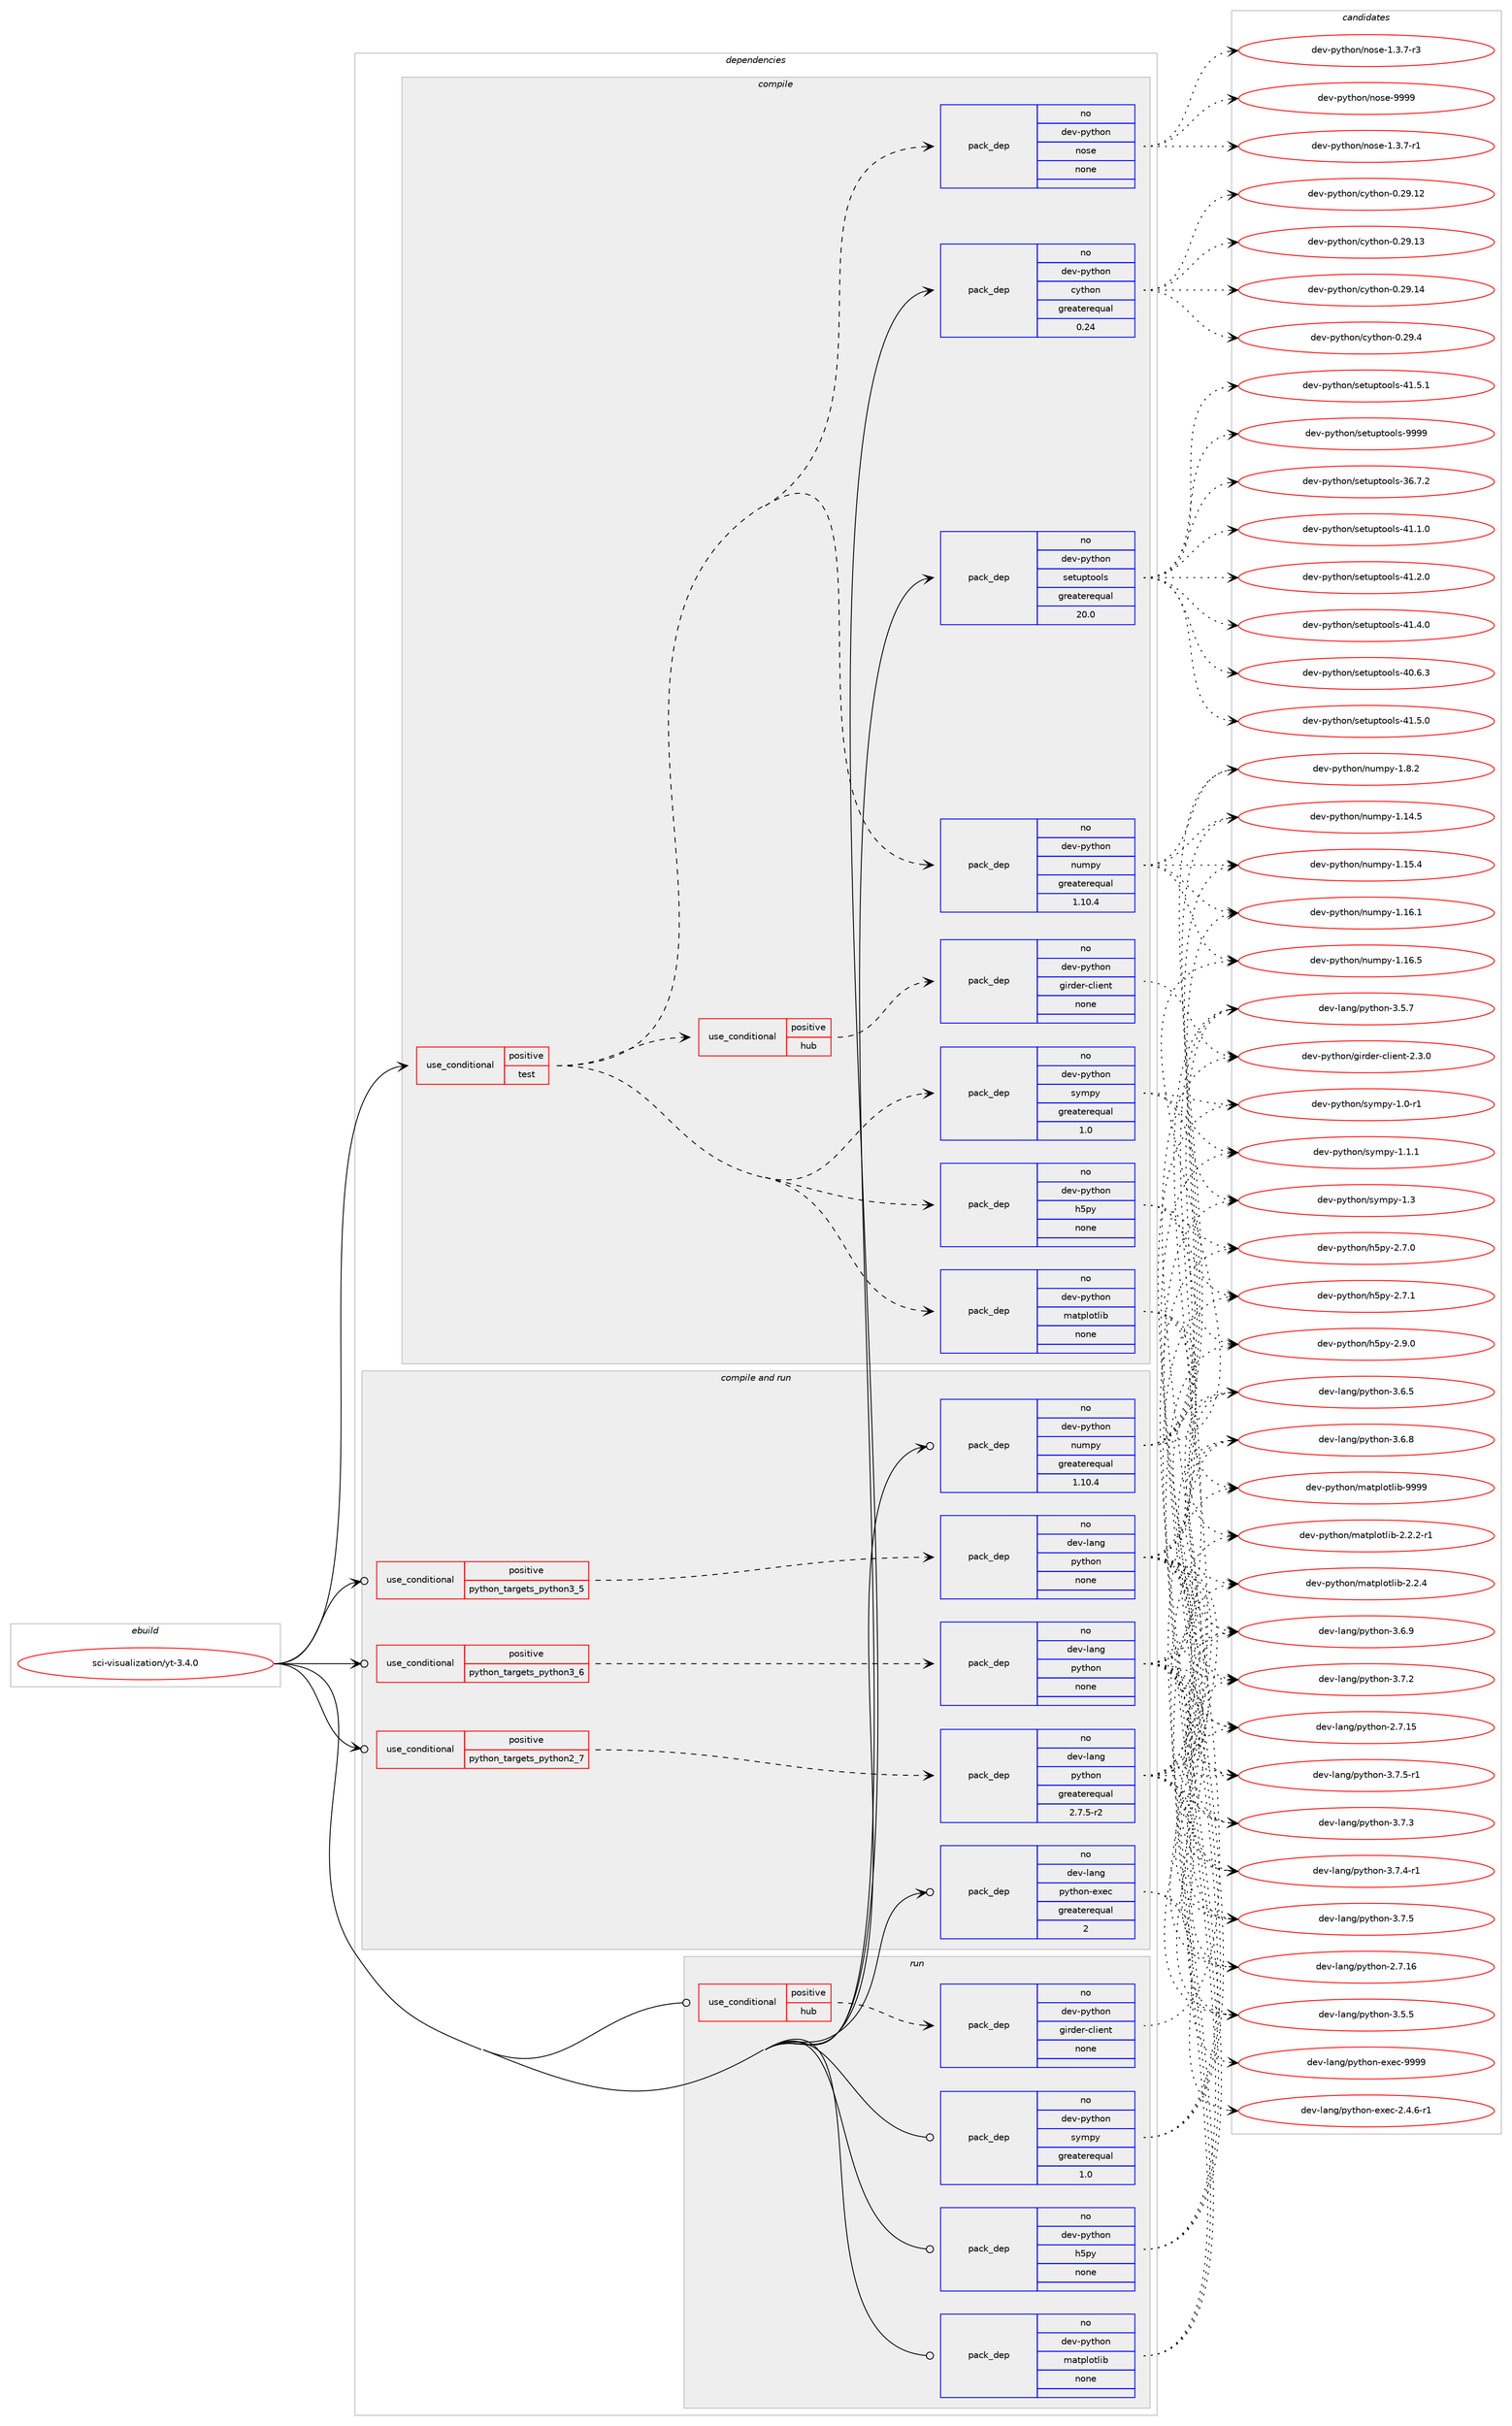 digraph prolog {

# *************
# Graph options
# *************

newrank=true;
concentrate=true;
compound=true;
graph [rankdir=LR,fontname=Helvetica,fontsize=10,ranksep=1.5];#, ranksep=2.5, nodesep=0.2];
edge  [arrowhead=vee];
node  [fontname=Helvetica,fontsize=10];

# **********
# The ebuild
# **********

subgraph cluster_leftcol {
color=gray;
rank=same;
label=<<i>ebuild</i>>;
id [label="sci-visualization/yt-3.4.0", color=red, width=4, href="../sci-visualization/yt-3.4.0.svg"];
}

# ****************
# The dependencies
# ****************

subgraph cluster_midcol {
color=gray;
label=<<i>dependencies</i>>;
subgraph cluster_compile {
fillcolor="#eeeeee";
style=filled;
label=<<i>compile</i>>;
subgraph cond210244 {
dependency865747 [label=<<TABLE BORDER="0" CELLBORDER="1" CELLSPACING="0" CELLPADDING="4"><TR><TD ROWSPAN="3" CELLPADDING="10">use_conditional</TD></TR><TR><TD>positive</TD></TR><TR><TD>test</TD></TR></TABLE>>, shape=none, color=red];
subgraph pack640201 {
dependency865748 [label=<<TABLE BORDER="0" CELLBORDER="1" CELLSPACING="0" CELLPADDING="4" WIDTH="220"><TR><TD ROWSPAN="6" CELLPADDING="30">pack_dep</TD></TR><TR><TD WIDTH="110">no</TD></TR><TR><TD>dev-python</TD></TR><TR><TD>numpy</TD></TR><TR><TD>greaterequal</TD></TR><TR><TD>1.10.4</TD></TR></TABLE>>, shape=none, color=blue];
}
dependency865747:e -> dependency865748:w [weight=20,style="dashed",arrowhead="vee"];
subgraph pack640202 {
dependency865749 [label=<<TABLE BORDER="0" CELLBORDER="1" CELLSPACING="0" CELLPADDING="4" WIDTH="220"><TR><TD ROWSPAN="6" CELLPADDING="30">pack_dep</TD></TR><TR><TD WIDTH="110">no</TD></TR><TR><TD>dev-python</TD></TR><TR><TD>h5py</TD></TR><TR><TD>none</TD></TR><TR><TD></TD></TR></TABLE>>, shape=none, color=blue];
}
dependency865747:e -> dependency865749:w [weight=20,style="dashed",arrowhead="vee"];
subgraph pack640203 {
dependency865750 [label=<<TABLE BORDER="0" CELLBORDER="1" CELLSPACING="0" CELLPADDING="4" WIDTH="220"><TR><TD ROWSPAN="6" CELLPADDING="30">pack_dep</TD></TR><TR><TD WIDTH="110">no</TD></TR><TR><TD>dev-python</TD></TR><TR><TD>matplotlib</TD></TR><TR><TD>none</TD></TR><TR><TD></TD></TR></TABLE>>, shape=none, color=blue];
}
dependency865747:e -> dependency865750:w [weight=20,style="dashed",arrowhead="vee"];
subgraph pack640204 {
dependency865751 [label=<<TABLE BORDER="0" CELLBORDER="1" CELLSPACING="0" CELLPADDING="4" WIDTH="220"><TR><TD ROWSPAN="6" CELLPADDING="30">pack_dep</TD></TR><TR><TD WIDTH="110">no</TD></TR><TR><TD>dev-python</TD></TR><TR><TD>sympy</TD></TR><TR><TD>greaterequal</TD></TR><TR><TD>1.0</TD></TR></TABLE>>, shape=none, color=blue];
}
dependency865747:e -> dependency865751:w [weight=20,style="dashed",arrowhead="vee"];
subgraph cond210245 {
dependency865752 [label=<<TABLE BORDER="0" CELLBORDER="1" CELLSPACING="0" CELLPADDING="4"><TR><TD ROWSPAN="3" CELLPADDING="10">use_conditional</TD></TR><TR><TD>positive</TD></TR><TR><TD>hub</TD></TR></TABLE>>, shape=none, color=red];
subgraph pack640205 {
dependency865753 [label=<<TABLE BORDER="0" CELLBORDER="1" CELLSPACING="0" CELLPADDING="4" WIDTH="220"><TR><TD ROWSPAN="6" CELLPADDING="30">pack_dep</TD></TR><TR><TD WIDTH="110">no</TD></TR><TR><TD>dev-python</TD></TR><TR><TD>girder-client</TD></TR><TR><TD>none</TD></TR><TR><TD></TD></TR></TABLE>>, shape=none, color=blue];
}
dependency865752:e -> dependency865753:w [weight=20,style="dashed",arrowhead="vee"];
}
dependency865747:e -> dependency865752:w [weight=20,style="dashed",arrowhead="vee"];
subgraph pack640206 {
dependency865754 [label=<<TABLE BORDER="0" CELLBORDER="1" CELLSPACING="0" CELLPADDING="4" WIDTH="220"><TR><TD ROWSPAN="6" CELLPADDING="30">pack_dep</TD></TR><TR><TD WIDTH="110">no</TD></TR><TR><TD>dev-python</TD></TR><TR><TD>nose</TD></TR><TR><TD>none</TD></TR><TR><TD></TD></TR></TABLE>>, shape=none, color=blue];
}
dependency865747:e -> dependency865754:w [weight=20,style="dashed",arrowhead="vee"];
}
id:e -> dependency865747:w [weight=20,style="solid",arrowhead="vee"];
subgraph pack640207 {
dependency865755 [label=<<TABLE BORDER="0" CELLBORDER="1" CELLSPACING="0" CELLPADDING="4" WIDTH="220"><TR><TD ROWSPAN="6" CELLPADDING="30">pack_dep</TD></TR><TR><TD WIDTH="110">no</TD></TR><TR><TD>dev-python</TD></TR><TR><TD>cython</TD></TR><TR><TD>greaterequal</TD></TR><TR><TD>0.24</TD></TR></TABLE>>, shape=none, color=blue];
}
id:e -> dependency865755:w [weight=20,style="solid",arrowhead="vee"];
subgraph pack640208 {
dependency865756 [label=<<TABLE BORDER="0" CELLBORDER="1" CELLSPACING="0" CELLPADDING="4" WIDTH="220"><TR><TD ROWSPAN="6" CELLPADDING="30">pack_dep</TD></TR><TR><TD WIDTH="110">no</TD></TR><TR><TD>dev-python</TD></TR><TR><TD>setuptools</TD></TR><TR><TD>greaterequal</TD></TR><TR><TD>20.0</TD></TR></TABLE>>, shape=none, color=blue];
}
id:e -> dependency865756:w [weight=20,style="solid",arrowhead="vee"];
}
subgraph cluster_compileandrun {
fillcolor="#eeeeee";
style=filled;
label=<<i>compile and run</i>>;
subgraph cond210246 {
dependency865757 [label=<<TABLE BORDER="0" CELLBORDER="1" CELLSPACING="0" CELLPADDING="4"><TR><TD ROWSPAN="3" CELLPADDING="10">use_conditional</TD></TR><TR><TD>positive</TD></TR><TR><TD>python_targets_python2_7</TD></TR></TABLE>>, shape=none, color=red];
subgraph pack640209 {
dependency865758 [label=<<TABLE BORDER="0" CELLBORDER="1" CELLSPACING="0" CELLPADDING="4" WIDTH="220"><TR><TD ROWSPAN="6" CELLPADDING="30">pack_dep</TD></TR><TR><TD WIDTH="110">no</TD></TR><TR><TD>dev-lang</TD></TR><TR><TD>python</TD></TR><TR><TD>greaterequal</TD></TR><TR><TD>2.7.5-r2</TD></TR></TABLE>>, shape=none, color=blue];
}
dependency865757:e -> dependency865758:w [weight=20,style="dashed",arrowhead="vee"];
}
id:e -> dependency865757:w [weight=20,style="solid",arrowhead="odotvee"];
subgraph cond210247 {
dependency865759 [label=<<TABLE BORDER="0" CELLBORDER="1" CELLSPACING="0" CELLPADDING="4"><TR><TD ROWSPAN="3" CELLPADDING="10">use_conditional</TD></TR><TR><TD>positive</TD></TR><TR><TD>python_targets_python3_5</TD></TR></TABLE>>, shape=none, color=red];
subgraph pack640210 {
dependency865760 [label=<<TABLE BORDER="0" CELLBORDER="1" CELLSPACING="0" CELLPADDING="4" WIDTH="220"><TR><TD ROWSPAN="6" CELLPADDING="30">pack_dep</TD></TR><TR><TD WIDTH="110">no</TD></TR><TR><TD>dev-lang</TD></TR><TR><TD>python</TD></TR><TR><TD>none</TD></TR><TR><TD></TD></TR></TABLE>>, shape=none, color=blue];
}
dependency865759:e -> dependency865760:w [weight=20,style="dashed",arrowhead="vee"];
}
id:e -> dependency865759:w [weight=20,style="solid",arrowhead="odotvee"];
subgraph cond210248 {
dependency865761 [label=<<TABLE BORDER="0" CELLBORDER="1" CELLSPACING="0" CELLPADDING="4"><TR><TD ROWSPAN="3" CELLPADDING="10">use_conditional</TD></TR><TR><TD>positive</TD></TR><TR><TD>python_targets_python3_6</TD></TR></TABLE>>, shape=none, color=red];
subgraph pack640211 {
dependency865762 [label=<<TABLE BORDER="0" CELLBORDER="1" CELLSPACING="0" CELLPADDING="4" WIDTH="220"><TR><TD ROWSPAN="6" CELLPADDING="30">pack_dep</TD></TR><TR><TD WIDTH="110">no</TD></TR><TR><TD>dev-lang</TD></TR><TR><TD>python</TD></TR><TR><TD>none</TD></TR><TR><TD></TD></TR></TABLE>>, shape=none, color=blue];
}
dependency865761:e -> dependency865762:w [weight=20,style="dashed",arrowhead="vee"];
}
id:e -> dependency865761:w [weight=20,style="solid",arrowhead="odotvee"];
subgraph pack640212 {
dependency865763 [label=<<TABLE BORDER="0" CELLBORDER="1" CELLSPACING="0" CELLPADDING="4" WIDTH="220"><TR><TD ROWSPAN="6" CELLPADDING="30">pack_dep</TD></TR><TR><TD WIDTH="110">no</TD></TR><TR><TD>dev-lang</TD></TR><TR><TD>python-exec</TD></TR><TR><TD>greaterequal</TD></TR><TR><TD>2</TD></TR></TABLE>>, shape=none, color=blue];
}
id:e -> dependency865763:w [weight=20,style="solid",arrowhead="odotvee"];
subgraph pack640213 {
dependency865764 [label=<<TABLE BORDER="0" CELLBORDER="1" CELLSPACING="0" CELLPADDING="4" WIDTH="220"><TR><TD ROWSPAN="6" CELLPADDING="30">pack_dep</TD></TR><TR><TD WIDTH="110">no</TD></TR><TR><TD>dev-python</TD></TR><TR><TD>numpy</TD></TR><TR><TD>greaterequal</TD></TR><TR><TD>1.10.4</TD></TR></TABLE>>, shape=none, color=blue];
}
id:e -> dependency865764:w [weight=20,style="solid",arrowhead="odotvee"];
}
subgraph cluster_run {
fillcolor="#eeeeee";
style=filled;
label=<<i>run</i>>;
subgraph cond210249 {
dependency865765 [label=<<TABLE BORDER="0" CELLBORDER="1" CELLSPACING="0" CELLPADDING="4"><TR><TD ROWSPAN="3" CELLPADDING="10">use_conditional</TD></TR><TR><TD>positive</TD></TR><TR><TD>hub</TD></TR></TABLE>>, shape=none, color=red];
subgraph pack640214 {
dependency865766 [label=<<TABLE BORDER="0" CELLBORDER="1" CELLSPACING="0" CELLPADDING="4" WIDTH="220"><TR><TD ROWSPAN="6" CELLPADDING="30">pack_dep</TD></TR><TR><TD WIDTH="110">no</TD></TR><TR><TD>dev-python</TD></TR><TR><TD>girder-client</TD></TR><TR><TD>none</TD></TR><TR><TD></TD></TR></TABLE>>, shape=none, color=blue];
}
dependency865765:e -> dependency865766:w [weight=20,style="dashed",arrowhead="vee"];
}
id:e -> dependency865765:w [weight=20,style="solid",arrowhead="odot"];
subgraph pack640215 {
dependency865767 [label=<<TABLE BORDER="0" CELLBORDER="1" CELLSPACING="0" CELLPADDING="4" WIDTH="220"><TR><TD ROWSPAN="6" CELLPADDING="30">pack_dep</TD></TR><TR><TD WIDTH="110">no</TD></TR><TR><TD>dev-python</TD></TR><TR><TD>h5py</TD></TR><TR><TD>none</TD></TR><TR><TD></TD></TR></TABLE>>, shape=none, color=blue];
}
id:e -> dependency865767:w [weight=20,style="solid",arrowhead="odot"];
subgraph pack640216 {
dependency865768 [label=<<TABLE BORDER="0" CELLBORDER="1" CELLSPACING="0" CELLPADDING="4" WIDTH="220"><TR><TD ROWSPAN="6" CELLPADDING="30">pack_dep</TD></TR><TR><TD WIDTH="110">no</TD></TR><TR><TD>dev-python</TD></TR><TR><TD>matplotlib</TD></TR><TR><TD>none</TD></TR><TR><TD></TD></TR></TABLE>>, shape=none, color=blue];
}
id:e -> dependency865768:w [weight=20,style="solid",arrowhead="odot"];
subgraph pack640217 {
dependency865769 [label=<<TABLE BORDER="0" CELLBORDER="1" CELLSPACING="0" CELLPADDING="4" WIDTH="220"><TR><TD ROWSPAN="6" CELLPADDING="30">pack_dep</TD></TR><TR><TD WIDTH="110">no</TD></TR><TR><TD>dev-python</TD></TR><TR><TD>sympy</TD></TR><TR><TD>greaterequal</TD></TR><TR><TD>1.0</TD></TR></TABLE>>, shape=none, color=blue];
}
id:e -> dependency865769:w [weight=20,style="solid",arrowhead="odot"];
}
}

# **************
# The candidates
# **************

subgraph cluster_choices {
rank=same;
color=gray;
label=<<i>candidates</i>>;

subgraph choice640201 {
color=black;
nodesep=1;
choice100101118451121211161041111104711011710911212145494649524653 [label="dev-python/numpy-1.14.5", color=red, width=4,href="../dev-python/numpy-1.14.5.svg"];
choice100101118451121211161041111104711011710911212145494649534652 [label="dev-python/numpy-1.15.4", color=red, width=4,href="../dev-python/numpy-1.15.4.svg"];
choice100101118451121211161041111104711011710911212145494649544649 [label="dev-python/numpy-1.16.1", color=red, width=4,href="../dev-python/numpy-1.16.1.svg"];
choice100101118451121211161041111104711011710911212145494649544653 [label="dev-python/numpy-1.16.5", color=red, width=4,href="../dev-python/numpy-1.16.5.svg"];
choice1001011184511212111610411111047110117109112121454946564650 [label="dev-python/numpy-1.8.2", color=red, width=4,href="../dev-python/numpy-1.8.2.svg"];
dependency865748:e -> choice100101118451121211161041111104711011710911212145494649524653:w [style=dotted,weight="100"];
dependency865748:e -> choice100101118451121211161041111104711011710911212145494649534652:w [style=dotted,weight="100"];
dependency865748:e -> choice100101118451121211161041111104711011710911212145494649544649:w [style=dotted,weight="100"];
dependency865748:e -> choice100101118451121211161041111104711011710911212145494649544653:w [style=dotted,weight="100"];
dependency865748:e -> choice1001011184511212111610411111047110117109112121454946564650:w [style=dotted,weight="100"];
}
subgraph choice640202 {
color=black;
nodesep=1;
choice100101118451121211161041111104710453112121455046554648 [label="dev-python/h5py-2.7.0", color=red, width=4,href="../dev-python/h5py-2.7.0.svg"];
choice100101118451121211161041111104710453112121455046554649 [label="dev-python/h5py-2.7.1", color=red, width=4,href="../dev-python/h5py-2.7.1.svg"];
choice100101118451121211161041111104710453112121455046574648 [label="dev-python/h5py-2.9.0", color=red, width=4,href="../dev-python/h5py-2.9.0.svg"];
dependency865749:e -> choice100101118451121211161041111104710453112121455046554648:w [style=dotted,weight="100"];
dependency865749:e -> choice100101118451121211161041111104710453112121455046554649:w [style=dotted,weight="100"];
dependency865749:e -> choice100101118451121211161041111104710453112121455046574648:w [style=dotted,weight="100"];
}
subgraph choice640203 {
color=black;
nodesep=1;
choice100101118451121211161041111104710997116112108111116108105984550465046504511449 [label="dev-python/matplotlib-2.2.2-r1", color=red, width=4,href="../dev-python/matplotlib-2.2.2-r1.svg"];
choice10010111845112121116104111110471099711611210811111610810598455046504652 [label="dev-python/matplotlib-2.2.4", color=red, width=4,href="../dev-python/matplotlib-2.2.4.svg"];
choice100101118451121211161041111104710997116112108111116108105984557575757 [label="dev-python/matplotlib-9999", color=red, width=4,href="../dev-python/matplotlib-9999.svg"];
dependency865750:e -> choice100101118451121211161041111104710997116112108111116108105984550465046504511449:w [style=dotted,weight="100"];
dependency865750:e -> choice10010111845112121116104111110471099711611210811111610810598455046504652:w [style=dotted,weight="100"];
dependency865750:e -> choice100101118451121211161041111104710997116112108111116108105984557575757:w [style=dotted,weight="100"];
}
subgraph choice640204 {
color=black;
nodesep=1;
choice1001011184511212111610411111047115121109112121454946484511449 [label="dev-python/sympy-1.0-r1", color=red, width=4,href="../dev-python/sympy-1.0-r1.svg"];
choice1001011184511212111610411111047115121109112121454946494649 [label="dev-python/sympy-1.1.1", color=red, width=4,href="../dev-python/sympy-1.1.1.svg"];
choice100101118451121211161041111104711512110911212145494651 [label="dev-python/sympy-1.3", color=red, width=4,href="../dev-python/sympy-1.3.svg"];
dependency865751:e -> choice1001011184511212111610411111047115121109112121454946484511449:w [style=dotted,weight="100"];
dependency865751:e -> choice1001011184511212111610411111047115121109112121454946494649:w [style=dotted,weight="100"];
dependency865751:e -> choice100101118451121211161041111104711512110911212145494651:w [style=dotted,weight="100"];
}
subgraph choice640205 {
color=black;
nodesep=1;
choice10010111845112121116104111110471031051141001011144599108105101110116455046514648 [label="dev-python/girder-client-2.3.0", color=red, width=4,href="../dev-python/girder-client-2.3.0.svg"];
dependency865753:e -> choice10010111845112121116104111110471031051141001011144599108105101110116455046514648:w [style=dotted,weight="100"];
}
subgraph choice640206 {
color=black;
nodesep=1;
choice10010111845112121116104111110471101111151014549465146554511449 [label="dev-python/nose-1.3.7-r1", color=red, width=4,href="../dev-python/nose-1.3.7-r1.svg"];
choice10010111845112121116104111110471101111151014549465146554511451 [label="dev-python/nose-1.3.7-r3", color=red, width=4,href="../dev-python/nose-1.3.7-r3.svg"];
choice10010111845112121116104111110471101111151014557575757 [label="dev-python/nose-9999", color=red, width=4,href="../dev-python/nose-9999.svg"];
dependency865754:e -> choice10010111845112121116104111110471101111151014549465146554511449:w [style=dotted,weight="100"];
dependency865754:e -> choice10010111845112121116104111110471101111151014549465146554511451:w [style=dotted,weight="100"];
dependency865754:e -> choice10010111845112121116104111110471101111151014557575757:w [style=dotted,weight="100"];
}
subgraph choice640207 {
color=black;
nodesep=1;
choice1001011184511212111610411111047991211161041111104548465057464950 [label="dev-python/cython-0.29.12", color=red, width=4,href="../dev-python/cython-0.29.12.svg"];
choice1001011184511212111610411111047991211161041111104548465057464951 [label="dev-python/cython-0.29.13", color=red, width=4,href="../dev-python/cython-0.29.13.svg"];
choice1001011184511212111610411111047991211161041111104548465057464952 [label="dev-python/cython-0.29.14", color=red, width=4,href="../dev-python/cython-0.29.14.svg"];
choice10010111845112121116104111110479912111610411111045484650574652 [label="dev-python/cython-0.29.4", color=red, width=4,href="../dev-python/cython-0.29.4.svg"];
dependency865755:e -> choice1001011184511212111610411111047991211161041111104548465057464950:w [style=dotted,weight="100"];
dependency865755:e -> choice1001011184511212111610411111047991211161041111104548465057464951:w [style=dotted,weight="100"];
dependency865755:e -> choice1001011184511212111610411111047991211161041111104548465057464952:w [style=dotted,weight="100"];
dependency865755:e -> choice10010111845112121116104111110479912111610411111045484650574652:w [style=dotted,weight="100"];
}
subgraph choice640208 {
color=black;
nodesep=1;
choice100101118451121211161041111104711510111611711211611111110811545515446554650 [label="dev-python/setuptools-36.7.2", color=red, width=4,href="../dev-python/setuptools-36.7.2.svg"];
choice100101118451121211161041111104711510111611711211611111110811545524846544651 [label="dev-python/setuptools-40.6.3", color=red, width=4,href="../dev-python/setuptools-40.6.3.svg"];
choice100101118451121211161041111104711510111611711211611111110811545524946494648 [label="dev-python/setuptools-41.1.0", color=red, width=4,href="../dev-python/setuptools-41.1.0.svg"];
choice100101118451121211161041111104711510111611711211611111110811545524946504648 [label="dev-python/setuptools-41.2.0", color=red, width=4,href="../dev-python/setuptools-41.2.0.svg"];
choice100101118451121211161041111104711510111611711211611111110811545524946524648 [label="dev-python/setuptools-41.4.0", color=red, width=4,href="../dev-python/setuptools-41.4.0.svg"];
choice100101118451121211161041111104711510111611711211611111110811545524946534648 [label="dev-python/setuptools-41.5.0", color=red, width=4,href="../dev-python/setuptools-41.5.0.svg"];
choice100101118451121211161041111104711510111611711211611111110811545524946534649 [label="dev-python/setuptools-41.5.1", color=red, width=4,href="../dev-python/setuptools-41.5.1.svg"];
choice10010111845112121116104111110471151011161171121161111111081154557575757 [label="dev-python/setuptools-9999", color=red, width=4,href="../dev-python/setuptools-9999.svg"];
dependency865756:e -> choice100101118451121211161041111104711510111611711211611111110811545515446554650:w [style=dotted,weight="100"];
dependency865756:e -> choice100101118451121211161041111104711510111611711211611111110811545524846544651:w [style=dotted,weight="100"];
dependency865756:e -> choice100101118451121211161041111104711510111611711211611111110811545524946494648:w [style=dotted,weight="100"];
dependency865756:e -> choice100101118451121211161041111104711510111611711211611111110811545524946504648:w [style=dotted,weight="100"];
dependency865756:e -> choice100101118451121211161041111104711510111611711211611111110811545524946524648:w [style=dotted,weight="100"];
dependency865756:e -> choice100101118451121211161041111104711510111611711211611111110811545524946534648:w [style=dotted,weight="100"];
dependency865756:e -> choice100101118451121211161041111104711510111611711211611111110811545524946534649:w [style=dotted,weight="100"];
dependency865756:e -> choice10010111845112121116104111110471151011161171121161111111081154557575757:w [style=dotted,weight="100"];
}
subgraph choice640209 {
color=black;
nodesep=1;
choice10010111845108971101034711212111610411111045504655464953 [label="dev-lang/python-2.7.15", color=red, width=4,href="../dev-lang/python-2.7.15.svg"];
choice10010111845108971101034711212111610411111045504655464954 [label="dev-lang/python-2.7.16", color=red, width=4,href="../dev-lang/python-2.7.16.svg"];
choice100101118451089711010347112121116104111110455146534653 [label="dev-lang/python-3.5.5", color=red, width=4,href="../dev-lang/python-3.5.5.svg"];
choice100101118451089711010347112121116104111110455146534655 [label="dev-lang/python-3.5.7", color=red, width=4,href="../dev-lang/python-3.5.7.svg"];
choice100101118451089711010347112121116104111110455146544653 [label="dev-lang/python-3.6.5", color=red, width=4,href="../dev-lang/python-3.6.5.svg"];
choice100101118451089711010347112121116104111110455146544656 [label="dev-lang/python-3.6.8", color=red, width=4,href="../dev-lang/python-3.6.8.svg"];
choice100101118451089711010347112121116104111110455146544657 [label="dev-lang/python-3.6.9", color=red, width=4,href="../dev-lang/python-3.6.9.svg"];
choice100101118451089711010347112121116104111110455146554650 [label="dev-lang/python-3.7.2", color=red, width=4,href="../dev-lang/python-3.7.2.svg"];
choice100101118451089711010347112121116104111110455146554651 [label="dev-lang/python-3.7.3", color=red, width=4,href="../dev-lang/python-3.7.3.svg"];
choice1001011184510897110103471121211161041111104551465546524511449 [label="dev-lang/python-3.7.4-r1", color=red, width=4,href="../dev-lang/python-3.7.4-r1.svg"];
choice100101118451089711010347112121116104111110455146554653 [label="dev-lang/python-3.7.5", color=red, width=4,href="../dev-lang/python-3.7.5.svg"];
choice1001011184510897110103471121211161041111104551465546534511449 [label="dev-lang/python-3.7.5-r1", color=red, width=4,href="../dev-lang/python-3.7.5-r1.svg"];
dependency865758:e -> choice10010111845108971101034711212111610411111045504655464953:w [style=dotted,weight="100"];
dependency865758:e -> choice10010111845108971101034711212111610411111045504655464954:w [style=dotted,weight="100"];
dependency865758:e -> choice100101118451089711010347112121116104111110455146534653:w [style=dotted,weight="100"];
dependency865758:e -> choice100101118451089711010347112121116104111110455146534655:w [style=dotted,weight="100"];
dependency865758:e -> choice100101118451089711010347112121116104111110455146544653:w [style=dotted,weight="100"];
dependency865758:e -> choice100101118451089711010347112121116104111110455146544656:w [style=dotted,weight="100"];
dependency865758:e -> choice100101118451089711010347112121116104111110455146544657:w [style=dotted,weight="100"];
dependency865758:e -> choice100101118451089711010347112121116104111110455146554650:w [style=dotted,weight="100"];
dependency865758:e -> choice100101118451089711010347112121116104111110455146554651:w [style=dotted,weight="100"];
dependency865758:e -> choice1001011184510897110103471121211161041111104551465546524511449:w [style=dotted,weight="100"];
dependency865758:e -> choice100101118451089711010347112121116104111110455146554653:w [style=dotted,weight="100"];
dependency865758:e -> choice1001011184510897110103471121211161041111104551465546534511449:w [style=dotted,weight="100"];
}
subgraph choice640210 {
color=black;
nodesep=1;
choice10010111845108971101034711212111610411111045504655464953 [label="dev-lang/python-2.7.15", color=red, width=4,href="../dev-lang/python-2.7.15.svg"];
choice10010111845108971101034711212111610411111045504655464954 [label="dev-lang/python-2.7.16", color=red, width=4,href="../dev-lang/python-2.7.16.svg"];
choice100101118451089711010347112121116104111110455146534653 [label="dev-lang/python-3.5.5", color=red, width=4,href="../dev-lang/python-3.5.5.svg"];
choice100101118451089711010347112121116104111110455146534655 [label="dev-lang/python-3.5.7", color=red, width=4,href="../dev-lang/python-3.5.7.svg"];
choice100101118451089711010347112121116104111110455146544653 [label="dev-lang/python-3.6.5", color=red, width=4,href="../dev-lang/python-3.6.5.svg"];
choice100101118451089711010347112121116104111110455146544656 [label="dev-lang/python-3.6.8", color=red, width=4,href="../dev-lang/python-3.6.8.svg"];
choice100101118451089711010347112121116104111110455146544657 [label="dev-lang/python-3.6.9", color=red, width=4,href="../dev-lang/python-3.6.9.svg"];
choice100101118451089711010347112121116104111110455146554650 [label="dev-lang/python-3.7.2", color=red, width=4,href="../dev-lang/python-3.7.2.svg"];
choice100101118451089711010347112121116104111110455146554651 [label="dev-lang/python-3.7.3", color=red, width=4,href="../dev-lang/python-3.7.3.svg"];
choice1001011184510897110103471121211161041111104551465546524511449 [label="dev-lang/python-3.7.4-r1", color=red, width=4,href="../dev-lang/python-3.7.4-r1.svg"];
choice100101118451089711010347112121116104111110455146554653 [label="dev-lang/python-3.7.5", color=red, width=4,href="../dev-lang/python-3.7.5.svg"];
choice1001011184510897110103471121211161041111104551465546534511449 [label="dev-lang/python-3.7.5-r1", color=red, width=4,href="../dev-lang/python-3.7.5-r1.svg"];
dependency865760:e -> choice10010111845108971101034711212111610411111045504655464953:w [style=dotted,weight="100"];
dependency865760:e -> choice10010111845108971101034711212111610411111045504655464954:w [style=dotted,weight="100"];
dependency865760:e -> choice100101118451089711010347112121116104111110455146534653:w [style=dotted,weight="100"];
dependency865760:e -> choice100101118451089711010347112121116104111110455146534655:w [style=dotted,weight="100"];
dependency865760:e -> choice100101118451089711010347112121116104111110455146544653:w [style=dotted,weight="100"];
dependency865760:e -> choice100101118451089711010347112121116104111110455146544656:w [style=dotted,weight="100"];
dependency865760:e -> choice100101118451089711010347112121116104111110455146544657:w [style=dotted,weight="100"];
dependency865760:e -> choice100101118451089711010347112121116104111110455146554650:w [style=dotted,weight="100"];
dependency865760:e -> choice100101118451089711010347112121116104111110455146554651:w [style=dotted,weight="100"];
dependency865760:e -> choice1001011184510897110103471121211161041111104551465546524511449:w [style=dotted,weight="100"];
dependency865760:e -> choice100101118451089711010347112121116104111110455146554653:w [style=dotted,weight="100"];
dependency865760:e -> choice1001011184510897110103471121211161041111104551465546534511449:w [style=dotted,weight="100"];
}
subgraph choice640211 {
color=black;
nodesep=1;
choice10010111845108971101034711212111610411111045504655464953 [label="dev-lang/python-2.7.15", color=red, width=4,href="../dev-lang/python-2.7.15.svg"];
choice10010111845108971101034711212111610411111045504655464954 [label="dev-lang/python-2.7.16", color=red, width=4,href="../dev-lang/python-2.7.16.svg"];
choice100101118451089711010347112121116104111110455146534653 [label="dev-lang/python-3.5.5", color=red, width=4,href="../dev-lang/python-3.5.5.svg"];
choice100101118451089711010347112121116104111110455146534655 [label="dev-lang/python-3.5.7", color=red, width=4,href="../dev-lang/python-3.5.7.svg"];
choice100101118451089711010347112121116104111110455146544653 [label="dev-lang/python-3.6.5", color=red, width=4,href="../dev-lang/python-3.6.5.svg"];
choice100101118451089711010347112121116104111110455146544656 [label="dev-lang/python-3.6.8", color=red, width=4,href="../dev-lang/python-3.6.8.svg"];
choice100101118451089711010347112121116104111110455146544657 [label="dev-lang/python-3.6.9", color=red, width=4,href="../dev-lang/python-3.6.9.svg"];
choice100101118451089711010347112121116104111110455146554650 [label="dev-lang/python-3.7.2", color=red, width=4,href="../dev-lang/python-3.7.2.svg"];
choice100101118451089711010347112121116104111110455146554651 [label="dev-lang/python-3.7.3", color=red, width=4,href="../dev-lang/python-3.7.3.svg"];
choice1001011184510897110103471121211161041111104551465546524511449 [label="dev-lang/python-3.7.4-r1", color=red, width=4,href="../dev-lang/python-3.7.4-r1.svg"];
choice100101118451089711010347112121116104111110455146554653 [label="dev-lang/python-3.7.5", color=red, width=4,href="../dev-lang/python-3.7.5.svg"];
choice1001011184510897110103471121211161041111104551465546534511449 [label="dev-lang/python-3.7.5-r1", color=red, width=4,href="../dev-lang/python-3.7.5-r1.svg"];
dependency865762:e -> choice10010111845108971101034711212111610411111045504655464953:w [style=dotted,weight="100"];
dependency865762:e -> choice10010111845108971101034711212111610411111045504655464954:w [style=dotted,weight="100"];
dependency865762:e -> choice100101118451089711010347112121116104111110455146534653:w [style=dotted,weight="100"];
dependency865762:e -> choice100101118451089711010347112121116104111110455146534655:w [style=dotted,weight="100"];
dependency865762:e -> choice100101118451089711010347112121116104111110455146544653:w [style=dotted,weight="100"];
dependency865762:e -> choice100101118451089711010347112121116104111110455146544656:w [style=dotted,weight="100"];
dependency865762:e -> choice100101118451089711010347112121116104111110455146544657:w [style=dotted,weight="100"];
dependency865762:e -> choice100101118451089711010347112121116104111110455146554650:w [style=dotted,weight="100"];
dependency865762:e -> choice100101118451089711010347112121116104111110455146554651:w [style=dotted,weight="100"];
dependency865762:e -> choice1001011184510897110103471121211161041111104551465546524511449:w [style=dotted,weight="100"];
dependency865762:e -> choice100101118451089711010347112121116104111110455146554653:w [style=dotted,weight="100"];
dependency865762:e -> choice1001011184510897110103471121211161041111104551465546534511449:w [style=dotted,weight="100"];
}
subgraph choice640212 {
color=black;
nodesep=1;
choice10010111845108971101034711212111610411111045101120101994550465246544511449 [label="dev-lang/python-exec-2.4.6-r1", color=red, width=4,href="../dev-lang/python-exec-2.4.6-r1.svg"];
choice10010111845108971101034711212111610411111045101120101994557575757 [label="dev-lang/python-exec-9999", color=red, width=4,href="../dev-lang/python-exec-9999.svg"];
dependency865763:e -> choice10010111845108971101034711212111610411111045101120101994550465246544511449:w [style=dotted,weight="100"];
dependency865763:e -> choice10010111845108971101034711212111610411111045101120101994557575757:w [style=dotted,weight="100"];
}
subgraph choice640213 {
color=black;
nodesep=1;
choice100101118451121211161041111104711011710911212145494649524653 [label="dev-python/numpy-1.14.5", color=red, width=4,href="../dev-python/numpy-1.14.5.svg"];
choice100101118451121211161041111104711011710911212145494649534652 [label="dev-python/numpy-1.15.4", color=red, width=4,href="../dev-python/numpy-1.15.4.svg"];
choice100101118451121211161041111104711011710911212145494649544649 [label="dev-python/numpy-1.16.1", color=red, width=4,href="../dev-python/numpy-1.16.1.svg"];
choice100101118451121211161041111104711011710911212145494649544653 [label="dev-python/numpy-1.16.5", color=red, width=4,href="../dev-python/numpy-1.16.5.svg"];
choice1001011184511212111610411111047110117109112121454946564650 [label="dev-python/numpy-1.8.2", color=red, width=4,href="../dev-python/numpy-1.8.2.svg"];
dependency865764:e -> choice100101118451121211161041111104711011710911212145494649524653:w [style=dotted,weight="100"];
dependency865764:e -> choice100101118451121211161041111104711011710911212145494649534652:w [style=dotted,weight="100"];
dependency865764:e -> choice100101118451121211161041111104711011710911212145494649544649:w [style=dotted,weight="100"];
dependency865764:e -> choice100101118451121211161041111104711011710911212145494649544653:w [style=dotted,weight="100"];
dependency865764:e -> choice1001011184511212111610411111047110117109112121454946564650:w [style=dotted,weight="100"];
}
subgraph choice640214 {
color=black;
nodesep=1;
choice10010111845112121116104111110471031051141001011144599108105101110116455046514648 [label="dev-python/girder-client-2.3.0", color=red, width=4,href="../dev-python/girder-client-2.3.0.svg"];
dependency865766:e -> choice10010111845112121116104111110471031051141001011144599108105101110116455046514648:w [style=dotted,weight="100"];
}
subgraph choice640215 {
color=black;
nodesep=1;
choice100101118451121211161041111104710453112121455046554648 [label="dev-python/h5py-2.7.0", color=red, width=4,href="../dev-python/h5py-2.7.0.svg"];
choice100101118451121211161041111104710453112121455046554649 [label="dev-python/h5py-2.7.1", color=red, width=4,href="../dev-python/h5py-2.7.1.svg"];
choice100101118451121211161041111104710453112121455046574648 [label="dev-python/h5py-2.9.0", color=red, width=4,href="../dev-python/h5py-2.9.0.svg"];
dependency865767:e -> choice100101118451121211161041111104710453112121455046554648:w [style=dotted,weight="100"];
dependency865767:e -> choice100101118451121211161041111104710453112121455046554649:w [style=dotted,weight="100"];
dependency865767:e -> choice100101118451121211161041111104710453112121455046574648:w [style=dotted,weight="100"];
}
subgraph choice640216 {
color=black;
nodesep=1;
choice100101118451121211161041111104710997116112108111116108105984550465046504511449 [label="dev-python/matplotlib-2.2.2-r1", color=red, width=4,href="../dev-python/matplotlib-2.2.2-r1.svg"];
choice10010111845112121116104111110471099711611210811111610810598455046504652 [label="dev-python/matplotlib-2.2.4", color=red, width=4,href="../dev-python/matplotlib-2.2.4.svg"];
choice100101118451121211161041111104710997116112108111116108105984557575757 [label="dev-python/matplotlib-9999", color=red, width=4,href="../dev-python/matplotlib-9999.svg"];
dependency865768:e -> choice100101118451121211161041111104710997116112108111116108105984550465046504511449:w [style=dotted,weight="100"];
dependency865768:e -> choice10010111845112121116104111110471099711611210811111610810598455046504652:w [style=dotted,weight="100"];
dependency865768:e -> choice100101118451121211161041111104710997116112108111116108105984557575757:w [style=dotted,weight="100"];
}
subgraph choice640217 {
color=black;
nodesep=1;
choice1001011184511212111610411111047115121109112121454946484511449 [label="dev-python/sympy-1.0-r1", color=red, width=4,href="../dev-python/sympy-1.0-r1.svg"];
choice1001011184511212111610411111047115121109112121454946494649 [label="dev-python/sympy-1.1.1", color=red, width=4,href="../dev-python/sympy-1.1.1.svg"];
choice100101118451121211161041111104711512110911212145494651 [label="dev-python/sympy-1.3", color=red, width=4,href="../dev-python/sympy-1.3.svg"];
dependency865769:e -> choice1001011184511212111610411111047115121109112121454946484511449:w [style=dotted,weight="100"];
dependency865769:e -> choice1001011184511212111610411111047115121109112121454946494649:w [style=dotted,weight="100"];
dependency865769:e -> choice100101118451121211161041111104711512110911212145494651:w [style=dotted,weight="100"];
}
}

}

